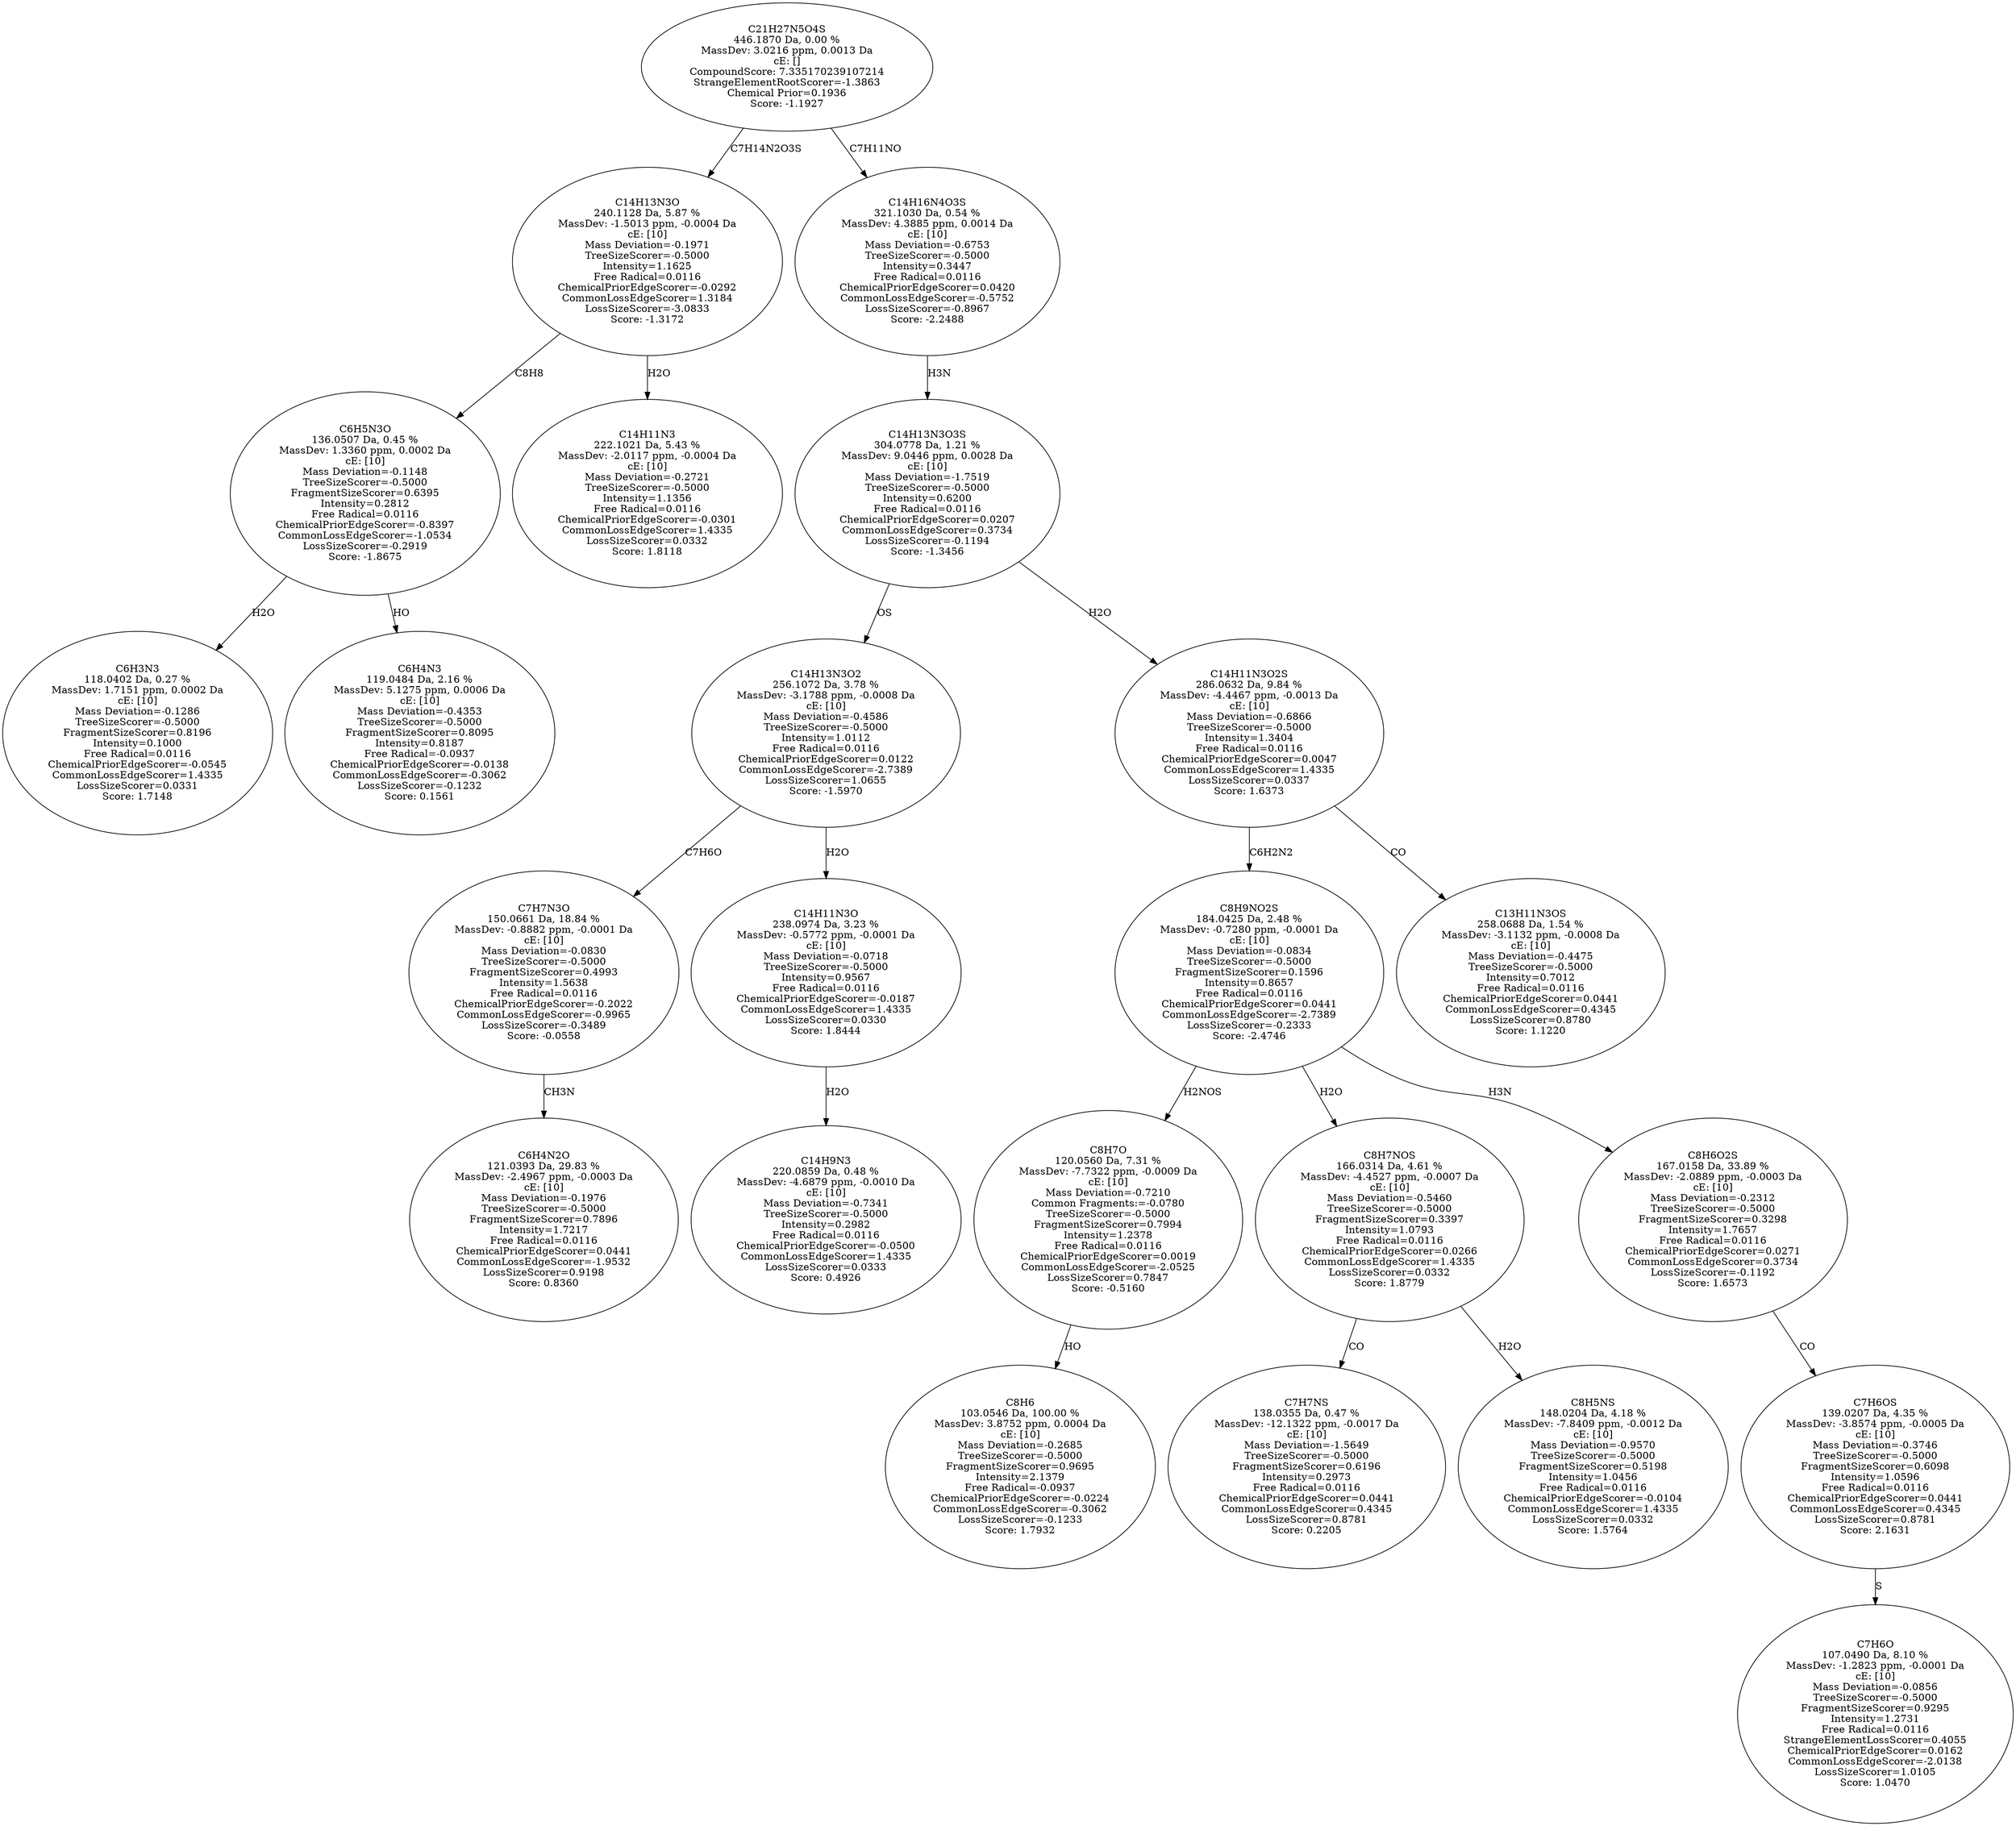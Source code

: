 strict digraph {
v1 [label="C6H3N3\n118.0402 Da, 0.27 %\nMassDev: 1.7151 ppm, 0.0002 Da\ncE: [10]\nMass Deviation=-0.1286\nTreeSizeScorer=-0.5000\nFragmentSizeScorer=0.8196\nIntensity=0.1000\nFree Radical=0.0116\nChemicalPriorEdgeScorer=-0.0545\nCommonLossEdgeScorer=1.4335\nLossSizeScorer=0.0331\nScore: 1.7148"];
v2 [label="C6H4N3\n119.0484 Da, 2.16 %\nMassDev: 5.1275 ppm, 0.0006 Da\ncE: [10]\nMass Deviation=-0.4353\nTreeSizeScorer=-0.5000\nFragmentSizeScorer=0.8095\nIntensity=0.8187\nFree Radical=-0.0937\nChemicalPriorEdgeScorer=-0.0138\nCommonLossEdgeScorer=-0.3062\nLossSizeScorer=-0.1232\nScore: 0.1561"];
v3 [label="C6H5N3O\n136.0507 Da, 0.45 %\nMassDev: 1.3360 ppm, 0.0002 Da\ncE: [10]\nMass Deviation=-0.1148\nTreeSizeScorer=-0.5000\nFragmentSizeScorer=0.6395\nIntensity=0.2812\nFree Radical=0.0116\nChemicalPriorEdgeScorer=-0.8397\nCommonLossEdgeScorer=-1.0534\nLossSizeScorer=-0.2919\nScore: -1.8675"];
v4 [label="C14H11N3\n222.1021 Da, 5.43 %\nMassDev: -2.0117 ppm, -0.0004 Da\ncE: [10]\nMass Deviation=-0.2721\nTreeSizeScorer=-0.5000\nIntensity=1.1356\nFree Radical=0.0116\nChemicalPriorEdgeScorer=-0.0301\nCommonLossEdgeScorer=1.4335\nLossSizeScorer=0.0332\nScore: 1.8118"];
v5 [label="C14H13N3O\n240.1128 Da, 5.87 %\nMassDev: -1.5013 ppm, -0.0004 Da\ncE: [10]\nMass Deviation=-0.1971\nTreeSizeScorer=-0.5000\nIntensity=1.1625\nFree Radical=0.0116\nChemicalPriorEdgeScorer=-0.0292\nCommonLossEdgeScorer=1.3184\nLossSizeScorer=-3.0833\nScore: -1.3172"];
v6 [label="C6H4N2O\n121.0393 Da, 29.83 %\nMassDev: -2.4967 ppm, -0.0003 Da\ncE: [10]\nMass Deviation=-0.1976\nTreeSizeScorer=-0.5000\nFragmentSizeScorer=0.7896\nIntensity=1.7217\nFree Radical=0.0116\nChemicalPriorEdgeScorer=0.0441\nCommonLossEdgeScorer=-1.9532\nLossSizeScorer=0.9198\nScore: 0.8360"];
v7 [label="C7H7N3O\n150.0661 Da, 18.84 %\nMassDev: -0.8882 ppm, -0.0001 Da\ncE: [10]\nMass Deviation=-0.0830\nTreeSizeScorer=-0.5000\nFragmentSizeScorer=0.4993\nIntensity=1.5638\nFree Radical=0.0116\nChemicalPriorEdgeScorer=-0.2022\nCommonLossEdgeScorer=-0.9965\nLossSizeScorer=-0.3489\nScore: -0.0558"];
v8 [label="C14H9N3\n220.0859 Da, 0.48 %\nMassDev: -4.6879 ppm, -0.0010 Da\ncE: [10]\nMass Deviation=-0.7341\nTreeSizeScorer=-0.5000\nIntensity=0.2982\nFree Radical=0.0116\nChemicalPriorEdgeScorer=-0.0500\nCommonLossEdgeScorer=1.4335\nLossSizeScorer=0.0333\nScore: 0.4926"];
v9 [label="C14H11N3O\n238.0974 Da, 3.23 %\nMassDev: -0.5772 ppm, -0.0001 Da\ncE: [10]\nMass Deviation=-0.0718\nTreeSizeScorer=-0.5000\nIntensity=0.9567\nFree Radical=0.0116\nChemicalPriorEdgeScorer=-0.0187\nCommonLossEdgeScorer=1.4335\nLossSizeScorer=0.0330\nScore: 1.8444"];
v10 [label="C14H13N3O2\n256.1072 Da, 3.78 %\nMassDev: -3.1788 ppm, -0.0008 Da\ncE: [10]\nMass Deviation=-0.4586\nTreeSizeScorer=-0.5000\nIntensity=1.0112\nFree Radical=0.0116\nChemicalPriorEdgeScorer=0.0122\nCommonLossEdgeScorer=-2.7389\nLossSizeScorer=1.0655\nScore: -1.5970"];
v11 [label="C8H6\n103.0546 Da, 100.00 %\nMassDev: 3.8752 ppm, 0.0004 Da\ncE: [10]\nMass Deviation=-0.2685\nTreeSizeScorer=-0.5000\nFragmentSizeScorer=0.9695\nIntensity=2.1379\nFree Radical=-0.0937\nChemicalPriorEdgeScorer=-0.0224\nCommonLossEdgeScorer=-0.3062\nLossSizeScorer=-0.1233\nScore: 1.7932"];
v12 [label="C8H7O\n120.0560 Da, 7.31 %\nMassDev: -7.7322 ppm, -0.0009 Da\ncE: [10]\nMass Deviation=-0.7210\nCommon Fragments:=-0.0780\nTreeSizeScorer=-0.5000\nFragmentSizeScorer=0.7994\nIntensity=1.2378\nFree Radical=0.0116\nChemicalPriorEdgeScorer=0.0019\nCommonLossEdgeScorer=-2.0525\nLossSizeScorer=0.7847\nScore: -0.5160"];
v13 [label="C7H7NS\n138.0355 Da, 0.47 %\nMassDev: -12.1322 ppm, -0.0017 Da\ncE: [10]\nMass Deviation=-1.5649\nTreeSizeScorer=-0.5000\nFragmentSizeScorer=0.6196\nIntensity=0.2973\nFree Radical=0.0116\nChemicalPriorEdgeScorer=0.0441\nCommonLossEdgeScorer=0.4345\nLossSizeScorer=0.8781\nScore: 0.2205"];
v14 [label="C8H5NS\n148.0204 Da, 4.18 %\nMassDev: -7.8409 ppm, -0.0012 Da\ncE: [10]\nMass Deviation=-0.9570\nTreeSizeScorer=-0.5000\nFragmentSizeScorer=0.5198\nIntensity=1.0456\nFree Radical=0.0116\nChemicalPriorEdgeScorer=-0.0104\nCommonLossEdgeScorer=1.4335\nLossSizeScorer=0.0332\nScore: 1.5764"];
v15 [label="C8H7NOS\n166.0314 Da, 4.61 %\nMassDev: -4.4527 ppm, -0.0007 Da\ncE: [10]\nMass Deviation=-0.5460\nTreeSizeScorer=-0.5000\nFragmentSizeScorer=0.3397\nIntensity=1.0793\nFree Radical=0.0116\nChemicalPriorEdgeScorer=0.0266\nCommonLossEdgeScorer=1.4335\nLossSizeScorer=0.0332\nScore: 1.8779"];
v16 [label="C7H6O\n107.0490 Da, 8.10 %\nMassDev: -1.2823 ppm, -0.0001 Da\ncE: [10]\nMass Deviation=-0.0856\nTreeSizeScorer=-0.5000\nFragmentSizeScorer=0.9295\nIntensity=1.2731\nFree Radical=0.0116\nStrangeElementLossScorer=0.4055\nChemicalPriorEdgeScorer=0.0162\nCommonLossEdgeScorer=-2.0138\nLossSizeScorer=1.0105\nScore: 1.0470"];
v17 [label="C7H6OS\n139.0207 Da, 4.35 %\nMassDev: -3.8574 ppm, -0.0005 Da\ncE: [10]\nMass Deviation=-0.3746\nTreeSizeScorer=-0.5000\nFragmentSizeScorer=0.6098\nIntensity=1.0596\nFree Radical=0.0116\nChemicalPriorEdgeScorer=0.0441\nCommonLossEdgeScorer=0.4345\nLossSizeScorer=0.8781\nScore: 2.1631"];
v18 [label="C8H6O2S\n167.0158 Da, 33.89 %\nMassDev: -2.0889 ppm, -0.0003 Da\ncE: [10]\nMass Deviation=-0.2312\nTreeSizeScorer=-0.5000\nFragmentSizeScorer=0.3298\nIntensity=1.7657\nFree Radical=0.0116\nChemicalPriorEdgeScorer=0.0271\nCommonLossEdgeScorer=0.3734\nLossSizeScorer=-0.1192\nScore: 1.6573"];
v19 [label="C8H9NO2S\n184.0425 Da, 2.48 %\nMassDev: -0.7280 ppm, -0.0001 Da\ncE: [10]\nMass Deviation=-0.0834\nTreeSizeScorer=-0.5000\nFragmentSizeScorer=0.1596\nIntensity=0.8657\nFree Radical=0.0116\nChemicalPriorEdgeScorer=0.0441\nCommonLossEdgeScorer=-2.7389\nLossSizeScorer=-0.2333\nScore: -2.4746"];
v20 [label="C13H11N3OS\n258.0688 Da, 1.54 %\nMassDev: -3.1132 ppm, -0.0008 Da\ncE: [10]\nMass Deviation=-0.4475\nTreeSizeScorer=-0.5000\nIntensity=0.7012\nFree Radical=0.0116\nChemicalPriorEdgeScorer=0.0441\nCommonLossEdgeScorer=0.4345\nLossSizeScorer=0.8780\nScore: 1.1220"];
v21 [label="C14H11N3O2S\n286.0632 Da, 9.84 %\nMassDev: -4.4467 ppm, -0.0013 Da\ncE: [10]\nMass Deviation=-0.6866\nTreeSizeScorer=-0.5000\nIntensity=1.3404\nFree Radical=0.0116\nChemicalPriorEdgeScorer=0.0047\nCommonLossEdgeScorer=1.4335\nLossSizeScorer=0.0337\nScore: 1.6373"];
v22 [label="C14H13N3O3S\n304.0778 Da, 1.21 %\nMassDev: 9.0446 ppm, 0.0028 Da\ncE: [10]\nMass Deviation=-1.7519\nTreeSizeScorer=-0.5000\nIntensity=0.6200\nFree Radical=0.0116\nChemicalPriorEdgeScorer=0.0207\nCommonLossEdgeScorer=0.3734\nLossSizeScorer=-0.1194\nScore: -1.3456"];
v23 [label="C14H16N4O3S\n321.1030 Da, 0.54 %\nMassDev: 4.3885 ppm, 0.0014 Da\ncE: [10]\nMass Deviation=-0.6753\nTreeSizeScorer=-0.5000\nIntensity=0.3447\nFree Radical=0.0116\nChemicalPriorEdgeScorer=0.0420\nCommonLossEdgeScorer=-0.5752\nLossSizeScorer=-0.8967\nScore: -2.2488"];
v24 [label="C21H27N5O4S\n446.1870 Da, 0.00 %\nMassDev: 3.0216 ppm, 0.0013 Da\ncE: []\nCompoundScore: 7.335170239107214\nStrangeElementRootScorer=-1.3863\nChemical Prior=0.1936\nScore: -1.1927"];
v3 -> v1 [label="H2O"];
v3 -> v2 [label="HO"];
v5 -> v3 [label="C8H8"];
v5 -> v4 [label="H2O"];
v24 -> v5 [label="C7H14N2O3S"];
v7 -> v6 [label="CH3N"];
v10 -> v7 [label="C7H6O"];
v9 -> v8 [label="H2O"];
v10 -> v9 [label="H2O"];
v22 -> v10 [label="OS"];
v12 -> v11 [label="HO"];
v19 -> v12 [label="H2NOS"];
v15 -> v13 [label="CO"];
v15 -> v14 [label="H2O"];
v19 -> v15 [label="H2O"];
v17 -> v16 [label="S"];
v18 -> v17 [label="CO"];
v19 -> v18 [label="H3N"];
v21 -> v19 [label="C6H2N2"];
v21 -> v20 [label="CO"];
v22 -> v21 [label="H2O"];
v23 -> v22 [label="H3N"];
v24 -> v23 [label="C7H11NO"];
}